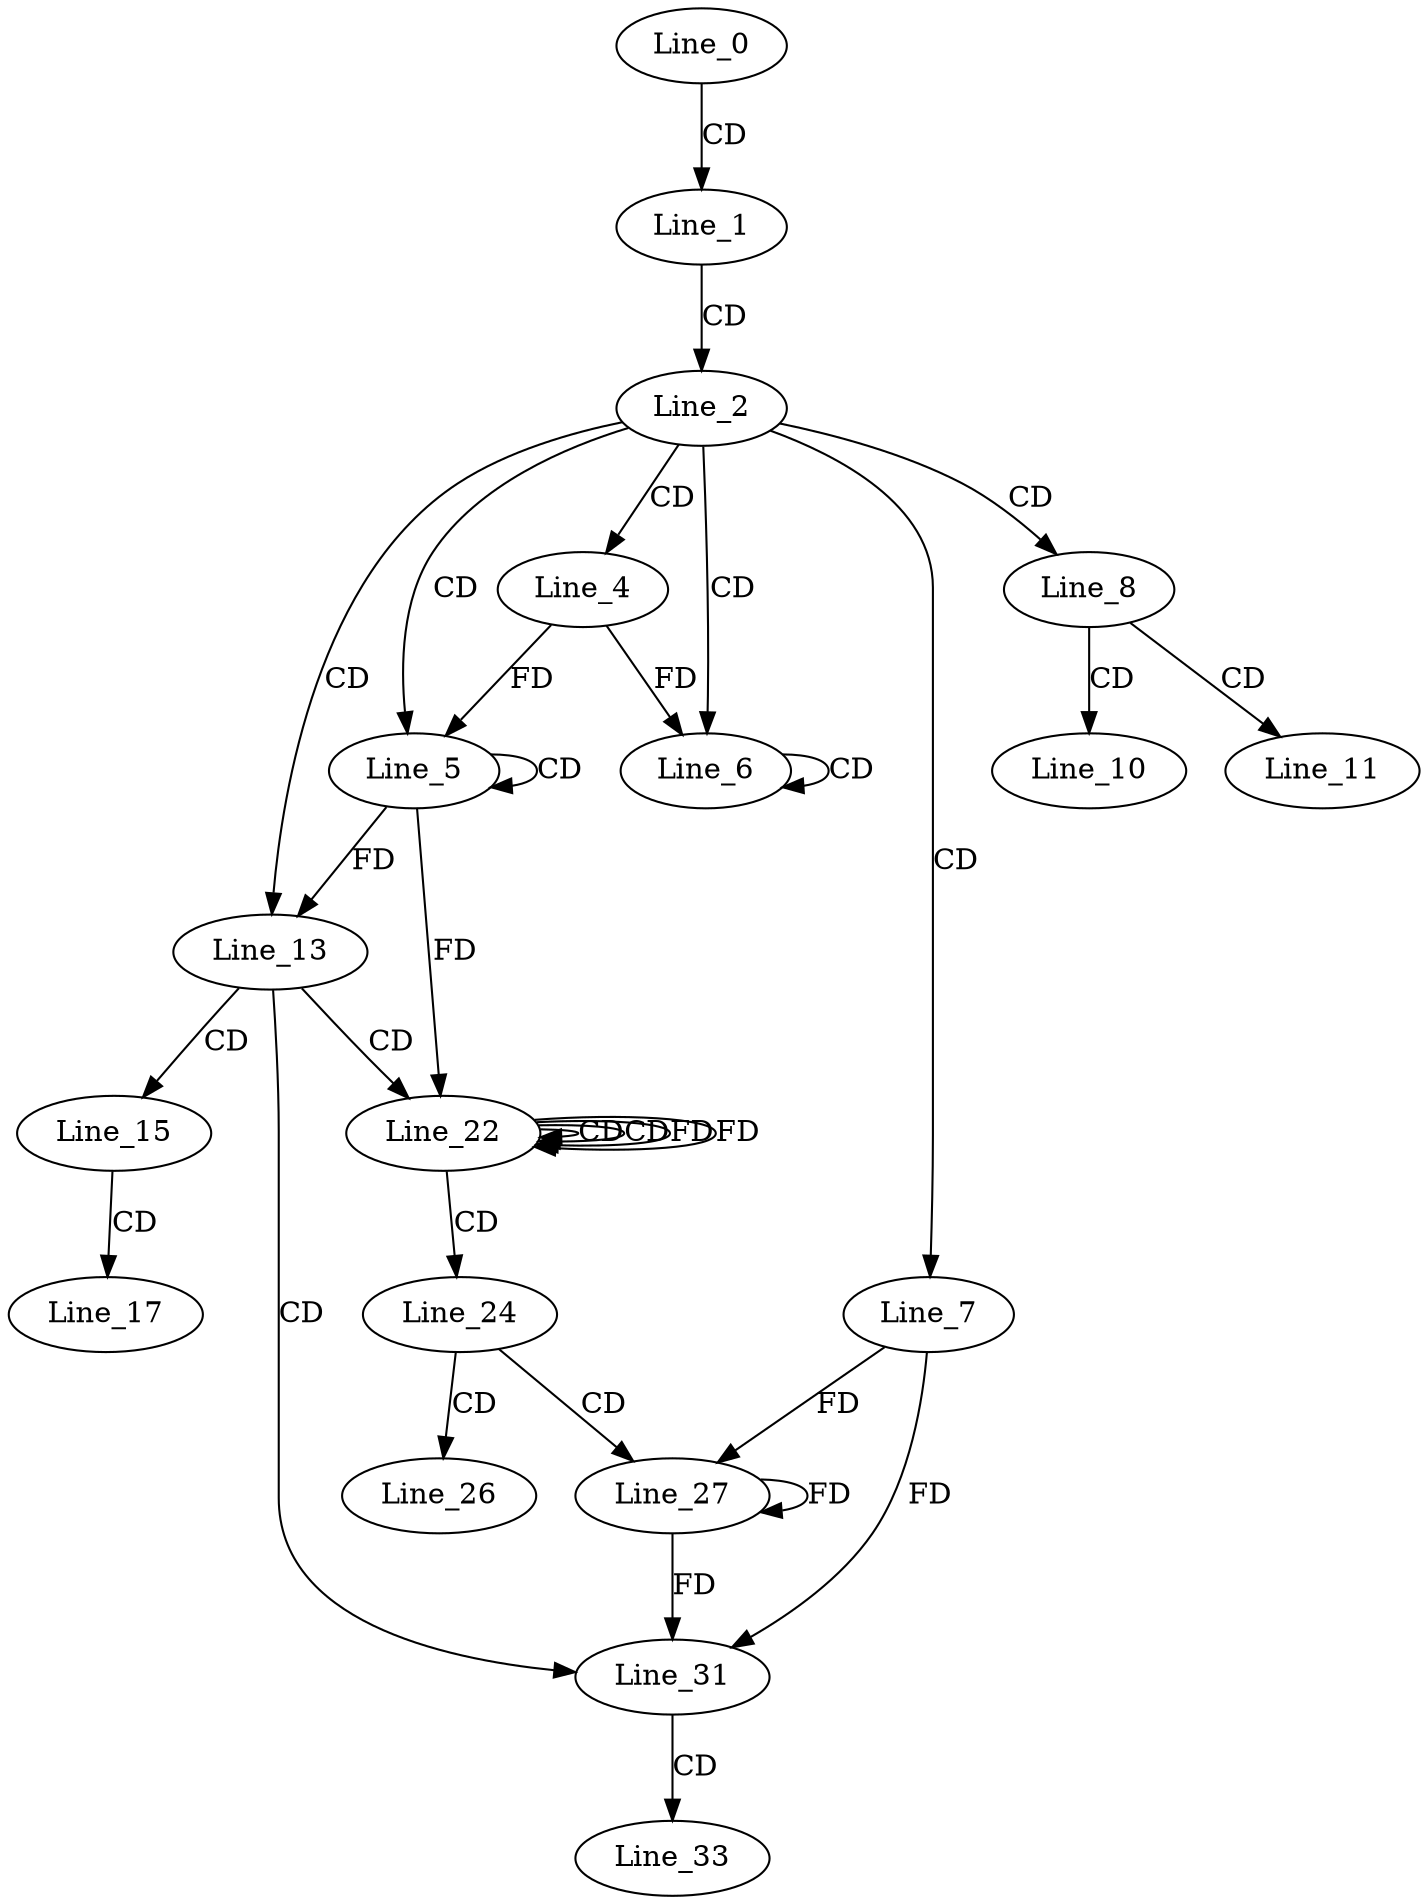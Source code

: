digraph G {
  Line_0;
  Line_1;
  Line_2;
  Line_4;
  Line_5;
  Line_5;
  Line_6;
  Line_6;
  Line_7;
  Line_8;
  Line_10;
  Line_11;
  Line_13;
  Line_15;
  Line_17;
  Line_22;
  Line_22;
  Line_22;
  Line_24;
  Line_26;
  Line_27;
  Line_31;
  Line_33;
  Line_0 -> Line_1 [ label="CD" ];
  Line_1 -> Line_2 [ label="CD" ];
  Line_2 -> Line_4 [ label="CD" ];
  Line_2 -> Line_5 [ label="CD" ];
  Line_5 -> Line_5 [ label="CD" ];
  Line_4 -> Line_5 [ label="FD" ];
  Line_2 -> Line_6 [ label="CD" ];
  Line_6 -> Line_6 [ label="CD" ];
  Line_4 -> Line_6 [ label="FD" ];
  Line_2 -> Line_7 [ label="CD" ];
  Line_2 -> Line_8 [ label="CD" ];
  Line_8 -> Line_10 [ label="CD" ];
  Line_8 -> Line_11 [ label="CD" ];
  Line_2 -> Line_13 [ label="CD" ];
  Line_5 -> Line_13 [ label="FD" ];
  Line_13 -> Line_15 [ label="CD" ];
  Line_15 -> Line_17 [ label="CD" ];
  Line_13 -> Line_22 [ label="CD" ];
  Line_22 -> Line_22 [ label="CD" ];
  Line_5 -> Line_22 [ label="FD" ];
  Line_22 -> Line_22 [ label="CD" ];
  Line_22 -> Line_22 [ label="FD" ];
  Line_22 -> Line_24 [ label="CD" ];
  Line_24 -> Line_26 [ label="CD" ];
  Line_24 -> Line_27 [ label="CD" ];
  Line_27 -> Line_27 [ label="FD" ];
  Line_7 -> Line_27 [ label="FD" ];
  Line_13 -> Line_31 [ label="CD" ];
  Line_27 -> Line_31 [ label="FD" ];
  Line_7 -> Line_31 [ label="FD" ];
  Line_31 -> Line_33 [ label="CD" ];
  Line_22 -> Line_22 [ label="FD" ];
}

